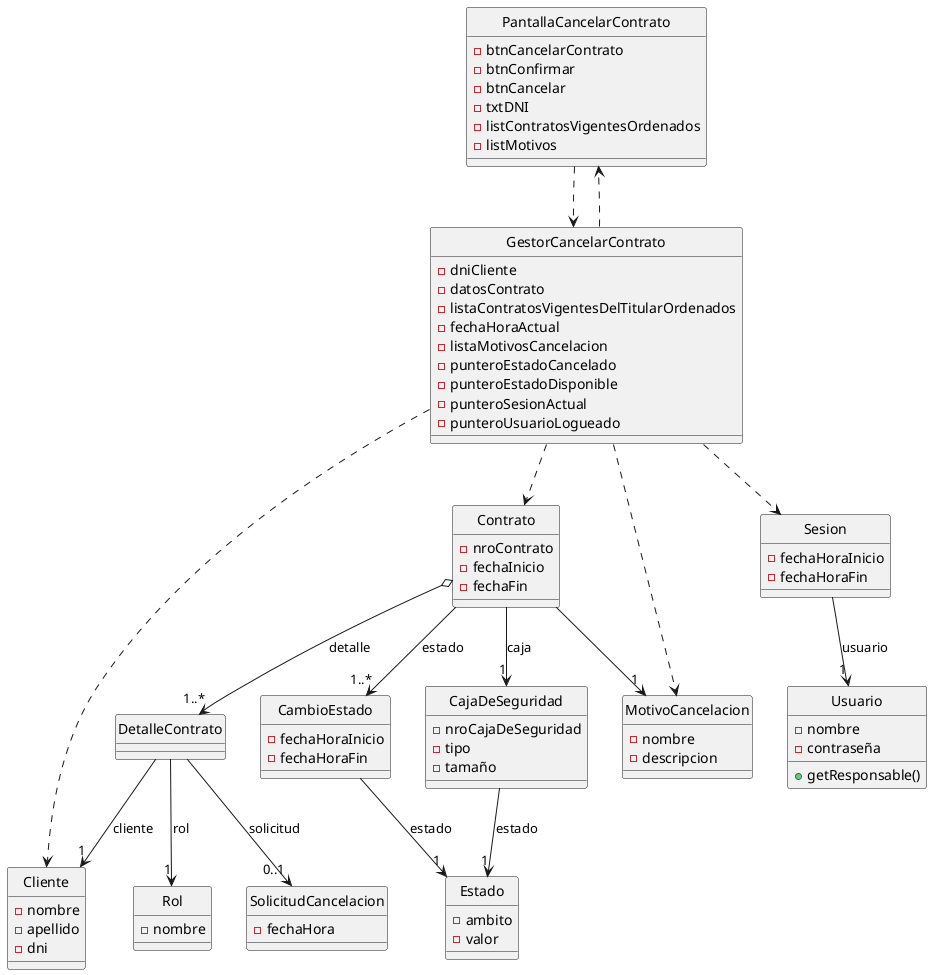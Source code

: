 @startuml Vista estática - CU31 
hide circle 

class PantallaCancelarContrato{
    -btnCancelarContrato
    -btnConfirmar
    -btnCancelar
    -txtDNI
    -listContratosVigentesOrdenados
    -listMotivos
}
class GestorCancelarContrato{
    -dniCliente
    -datosContrato
    -listaContratosVigentesDelTitularOrdenados
    -fechaHoraActual
    -listaMotivosCancelacion
    -punteroEstadoCancelado
    -punteroEstadoDisponible
    -punteroSesionActual
    -punteroUsuarioLogueado
}
class Cliente{
    -nombre
    -apellido
    -dni
}
class Contrato{
    -nroContrato
    -fechaInicio
    -fechaFin

}
class CambioEstado{
    -fechaHoraInicio
    -fechaHoraFin
}
class Estado{
    -ambito
    -valor
}
class DetalleContrato{}
class Rol{
    -nombre
}
class CajaDeSeguridad{
    -nroCajaDeSeguridad
    -tipo 
    -tamaño
}
class SolicitudCancelacion{
    -fechaHora
}
class MotivoCancelacion{
    -nombre 
    -descripcion
}
class Sesion{
    -fechaHoraInicio 
    -fechaHoraFin 
}
class Usuario{
    -nombre 
    -contraseña

    +getResponsable()
}

PantallaCancelarContrato ..> GestorCancelarContrato
GestorCancelarContrato ..> PantallaCancelarContrato
GestorCancelarContrato ..> Cliente 
GestorCancelarContrato ..> Contrato 
GestorCancelarContrato ..> MotivoCancelacion
GestorCancelarContrato ..> Sesion 
Sesion --> "1" Usuario : usuario

Contrato o--> "1..*" DetalleContrato:detalle
DetalleContrato --> "1" Rol :rol
DetalleContrato --> "0..1" SolicitudCancelacion:solicitud
DetalleContrato --> "1" Cliente:cliente

Contrato --> "1..*" CambioEstado:estado
CambioEstado --> "1" Estado :estado

Contrato --> "1" CajaDeSeguridad:caja
CajaDeSeguridad --> "1" Estado :estado

Contrato --> "1" MotivoCancelacion



@enduml
